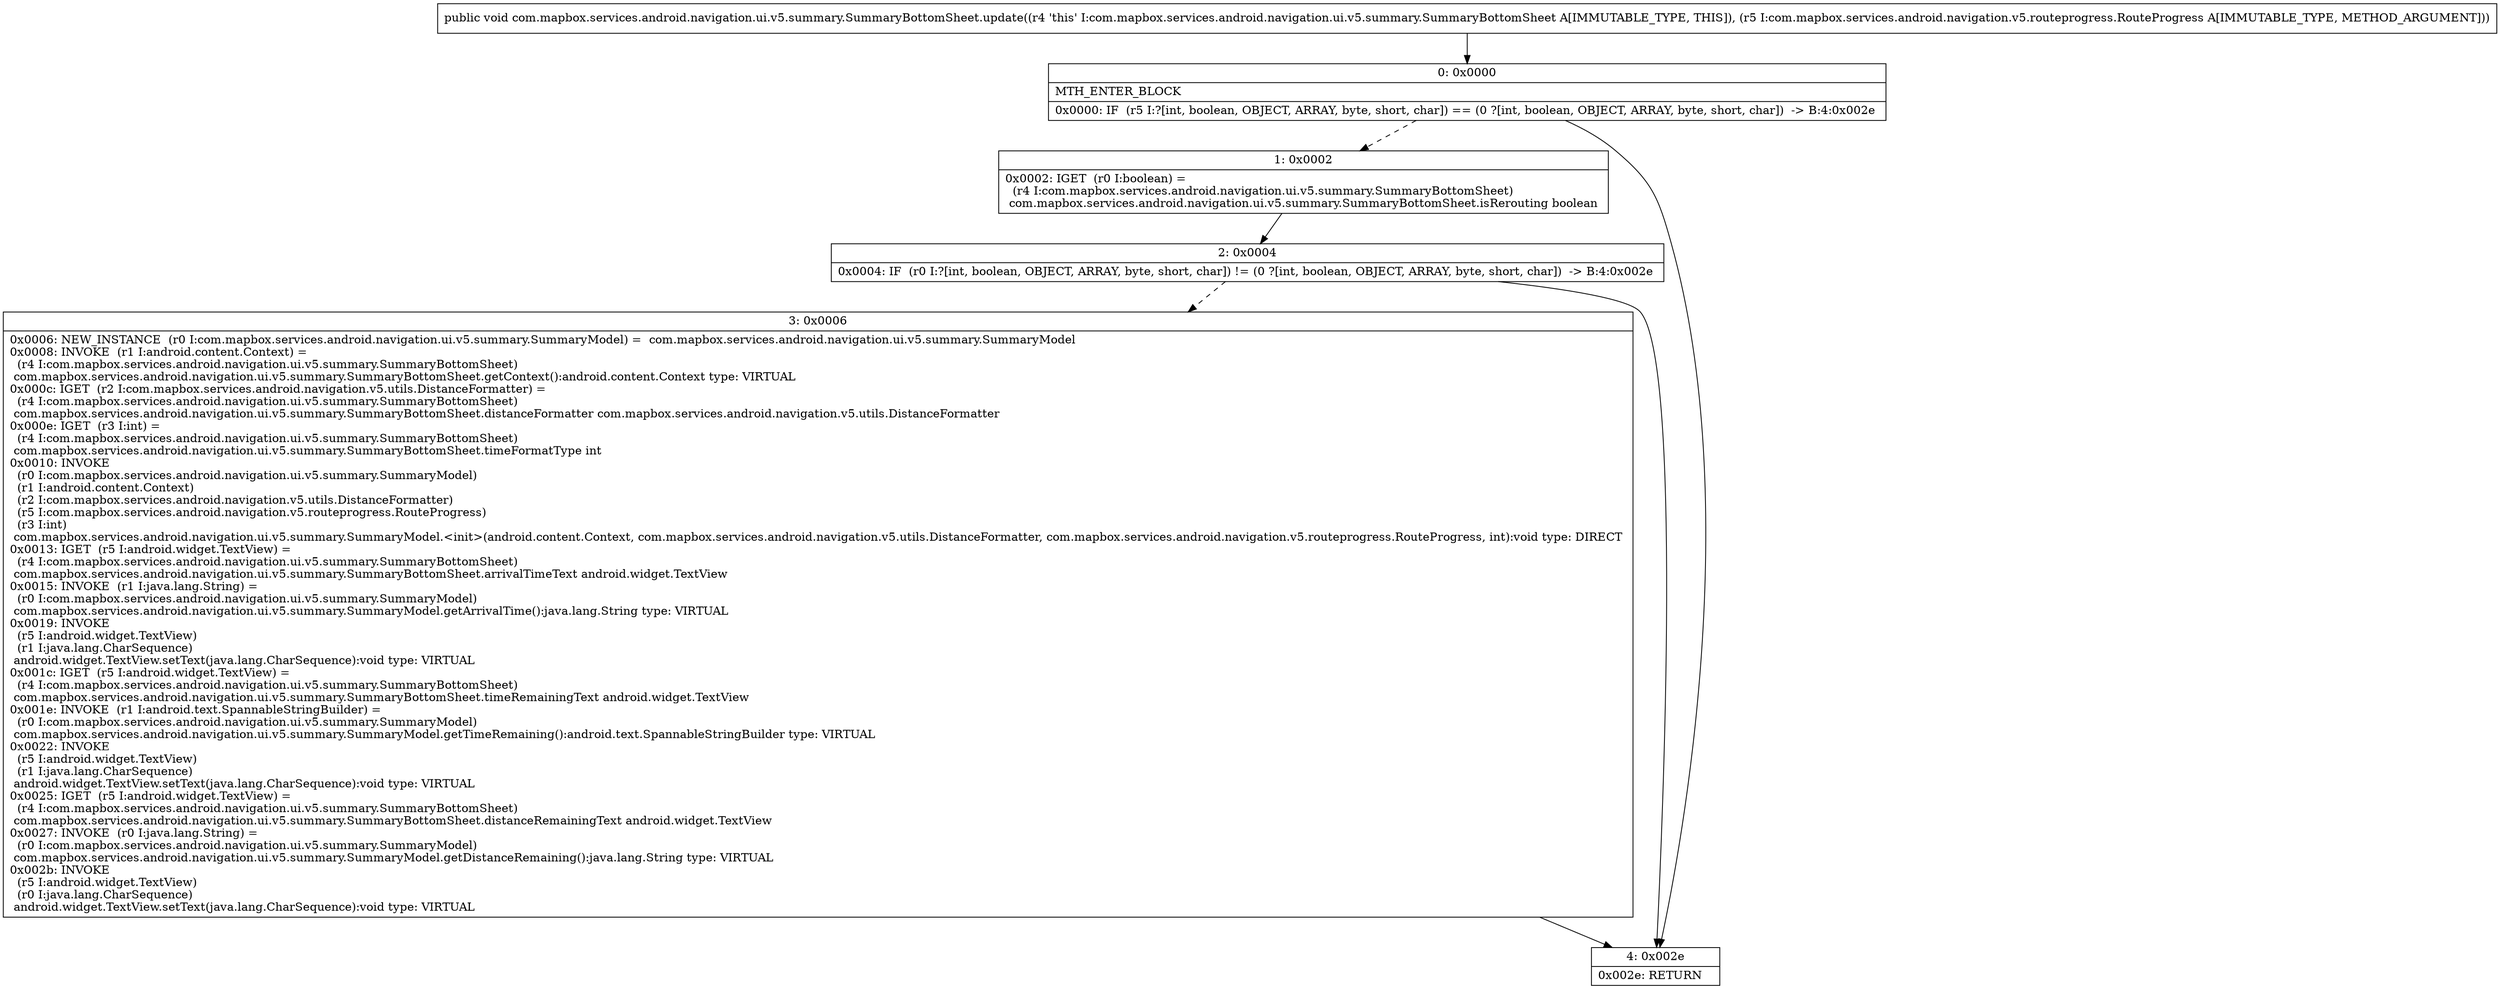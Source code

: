 digraph "CFG forcom.mapbox.services.android.navigation.ui.v5.summary.SummaryBottomSheet.update(Lcom\/mapbox\/services\/android\/navigation\/v5\/routeprogress\/RouteProgress;)V" {
Node_0 [shape=record,label="{0\:\ 0x0000|MTH_ENTER_BLOCK\l|0x0000: IF  (r5 I:?[int, boolean, OBJECT, ARRAY, byte, short, char]) == (0 ?[int, boolean, OBJECT, ARRAY, byte, short, char])  \-\> B:4:0x002e \l}"];
Node_1 [shape=record,label="{1\:\ 0x0002|0x0002: IGET  (r0 I:boolean) = \l  (r4 I:com.mapbox.services.android.navigation.ui.v5.summary.SummaryBottomSheet)\l com.mapbox.services.android.navigation.ui.v5.summary.SummaryBottomSheet.isRerouting boolean \l}"];
Node_2 [shape=record,label="{2\:\ 0x0004|0x0004: IF  (r0 I:?[int, boolean, OBJECT, ARRAY, byte, short, char]) != (0 ?[int, boolean, OBJECT, ARRAY, byte, short, char])  \-\> B:4:0x002e \l}"];
Node_3 [shape=record,label="{3\:\ 0x0006|0x0006: NEW_INSTANCE  (r0 I:com.mapbox.services.android.navigation.ui.v5.summary.SummaryModel) =  com.mapbox.services.android.navigation.ui.v5.summary.SummaryModel \l0x0008: INVOKE  (r1 I:android.content.Context) = \l  (r4 I:com.mapbox.services.android.navigation.ui.v5.summary.SummaryBottomSheet)\l com.mapbox.services.android.navigation.ui.v5.summary.SummaryBottomSheet.getContext():android.content.Context type: VIRTUAL \l0x000c: IGET  (r2 I:com.mapbox.services.android.navigation.v5.utils.DistanceFormatter) = \l  (r4 I:com.mapbox.services.android.navigation.ui.v5.summary.SummaryBottomSheet)\l com.mapbox.services.android.navigation.ui.v5.summary.SummaryBottomSheet.distanceFormatter com.mapbox.services.android.navigation.v5.utils.DistanceFormatter \l0x000e: IGET  (r3 I:int) = \l  (r4 I:com.mapbox.services.android.navigation.ui.v5.summary.SummaryBottomSheet)\l com.mapbox.services.android.navigation.ui.v5.summary.SummaryBottomSheet.timeFormatType int \l0x0010: INVOKE  \l  (r0 I:com.mapbox.services.android.navigation.ui.v5.summary.SummaryModel)\l  (r1 I:android.content.Context)\l  (r2 I:com.mapbox.services.android.navigation.v5.utils.DistanceFormatter)\l  (r5 I:com.mapbox.services.android.navigation.v5.routeprogress.RouteProgress)\l  (r3 I:int)\l com.mapbox.services.android.navigation.ui.v5.summary.SummaryModel.\<init\>(android.content.Context, com.mapbox.services.android.navigation.v5.utils.DistanceFormatter, com.mapbox.services.android.navigation.v5.routeprogress.RouteProgress, int):void type: DIRECT \l0x0013: IGET  (r5 I:android.widget.TextView) = \l  (r4 I:com.mapbox.services.android.navigation.ui.v5.summary.SummaryBottomSheet)\l com.mapbox.services.android.navigation.ui.v5.summary.SummaryBottomSheet.arrivalTimeText android.widget.TextView \l0x0015: INVOKE  (r1 I:java.lang.String) = \l  (r0 I:com.mapbox.services.android.navigation.ui.v5.summary.SummaryModel)\l com.mapbox.services.android.navigation.ui.v5.summary.SummaryModel.getArrivalTime():java.lang.String type: VIRTUAL \l0x0019: INVOKE  \l  (r5 I:android.widget.TextView)\l  (r1 I:java.lang.CharSequence)\l android.widget.TextView.setText(java.lang.CharSequence):void type: VIRTUAL \l0x001c: IGET  (r5 I:android.widget.TextView) = \l  (r4 I:com.mapbox.services.android.navigation.ui.v5.summary.SummaryBottomSheet)\l com.mapbox.services.android.navigation.ui.v5.summary.SummaryBottomSheet.timeRemainingText android.widget.TextView \l0x001e: INVOKE  (r1 I:android.text.SpannableStringBuilder) = \l  (r0 I:com.mapbox.services.android.navigation.ui.v5.summary.SummaryModel)\l com.mapbox.services.android.navigation.ui.v5.summary.SummaryModel.getTimeRemaining():android.text.SpannableStringBuilder type: VIRTUAL \l0x0022: INVOKE  \l  (r5 I:android.widget.TextView)\l  (r1 I:java.lang.CharSequence)\l android.widget.TextView.setText(java.lang.CharSequence):void type: VIRTUAL \l0x0025: IGET  (r5 I:android.widget.TextView) = \l  (r4 I:com.mapbox.services.android.navigation.ui.v5.summary.SummaryBottomSheet)\l com.mapbox.services.android.navigation.ui.v5.summary.SummaryBottomSheet.distanceRemainingText android.widget.TextView \l0x0027: INVOKE  (r0 I:java.lang.String) = \l  (r0 I:com.mapbox.services.android.navigation.ui.v5.summary.SummaryModel)\l com.mapbox.services.android.navigation.ui.v5.summary.SummaryModel.getDistanceRemaining():java.lang.String type: VIRTUAL \l0x002b: INVOKE  \l  (r5 I:android.widget.TextView)\l  (r0 I:java.lang.CharSequence)\l android.widget.TextView.setText(java.lang.CharSequence):void type: VIRTUAL \l}"];
Node_4 [shape=record,label="{4\:\ 0x002e|0x002e: RETURN   \l}"];
MethodNode[shape=record,label="{public void com.mapbox.services.android.navigation.ui.v5.summary.SummaryBottomSheet.update((r4 'this' I:com.mapbox.services.android.navigation.ui.v5.summary.SummaryBottomSheet A[IMMUTABLE_TYPE, THIS]), (r5 I:com.mapbox.services.android.navigation.v5.routeprogress.RouteProgress A[IMMUTABLE_TYPE, METHOD_ARGUMENT])) }"];
MethodNode -> Node_0;
Node_0 -> Node_1[style=dashed];
Node_0 -> Node_4;
Node_1 -> Node_2;
Node_2 -> Node_3[style=dashed];
Node_2 -> Node_4;
Node_3 -> Node_4;
}

